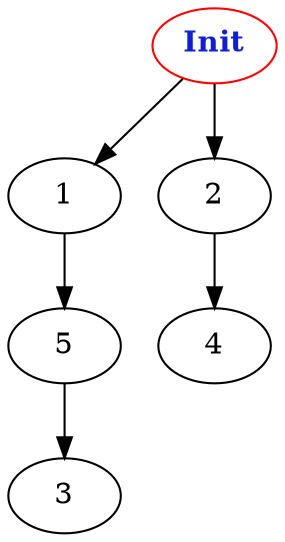 digraph "Net Graph with 6 nodes" {
edge ["class"="link-class"]
"0" ["color"="red","label"=<<b>Init</b>>,"fontcolor"="#1020d0"]
"0" -> "1" ["weight"="2.0"]
"0" -> "2" ["weight"="4.0"]
"1" -> "5" ["weight"="9.0"]
"2" -> "4" ["weight"="1.0"]
"5" -> "3" ["weight"="6.0"]
}